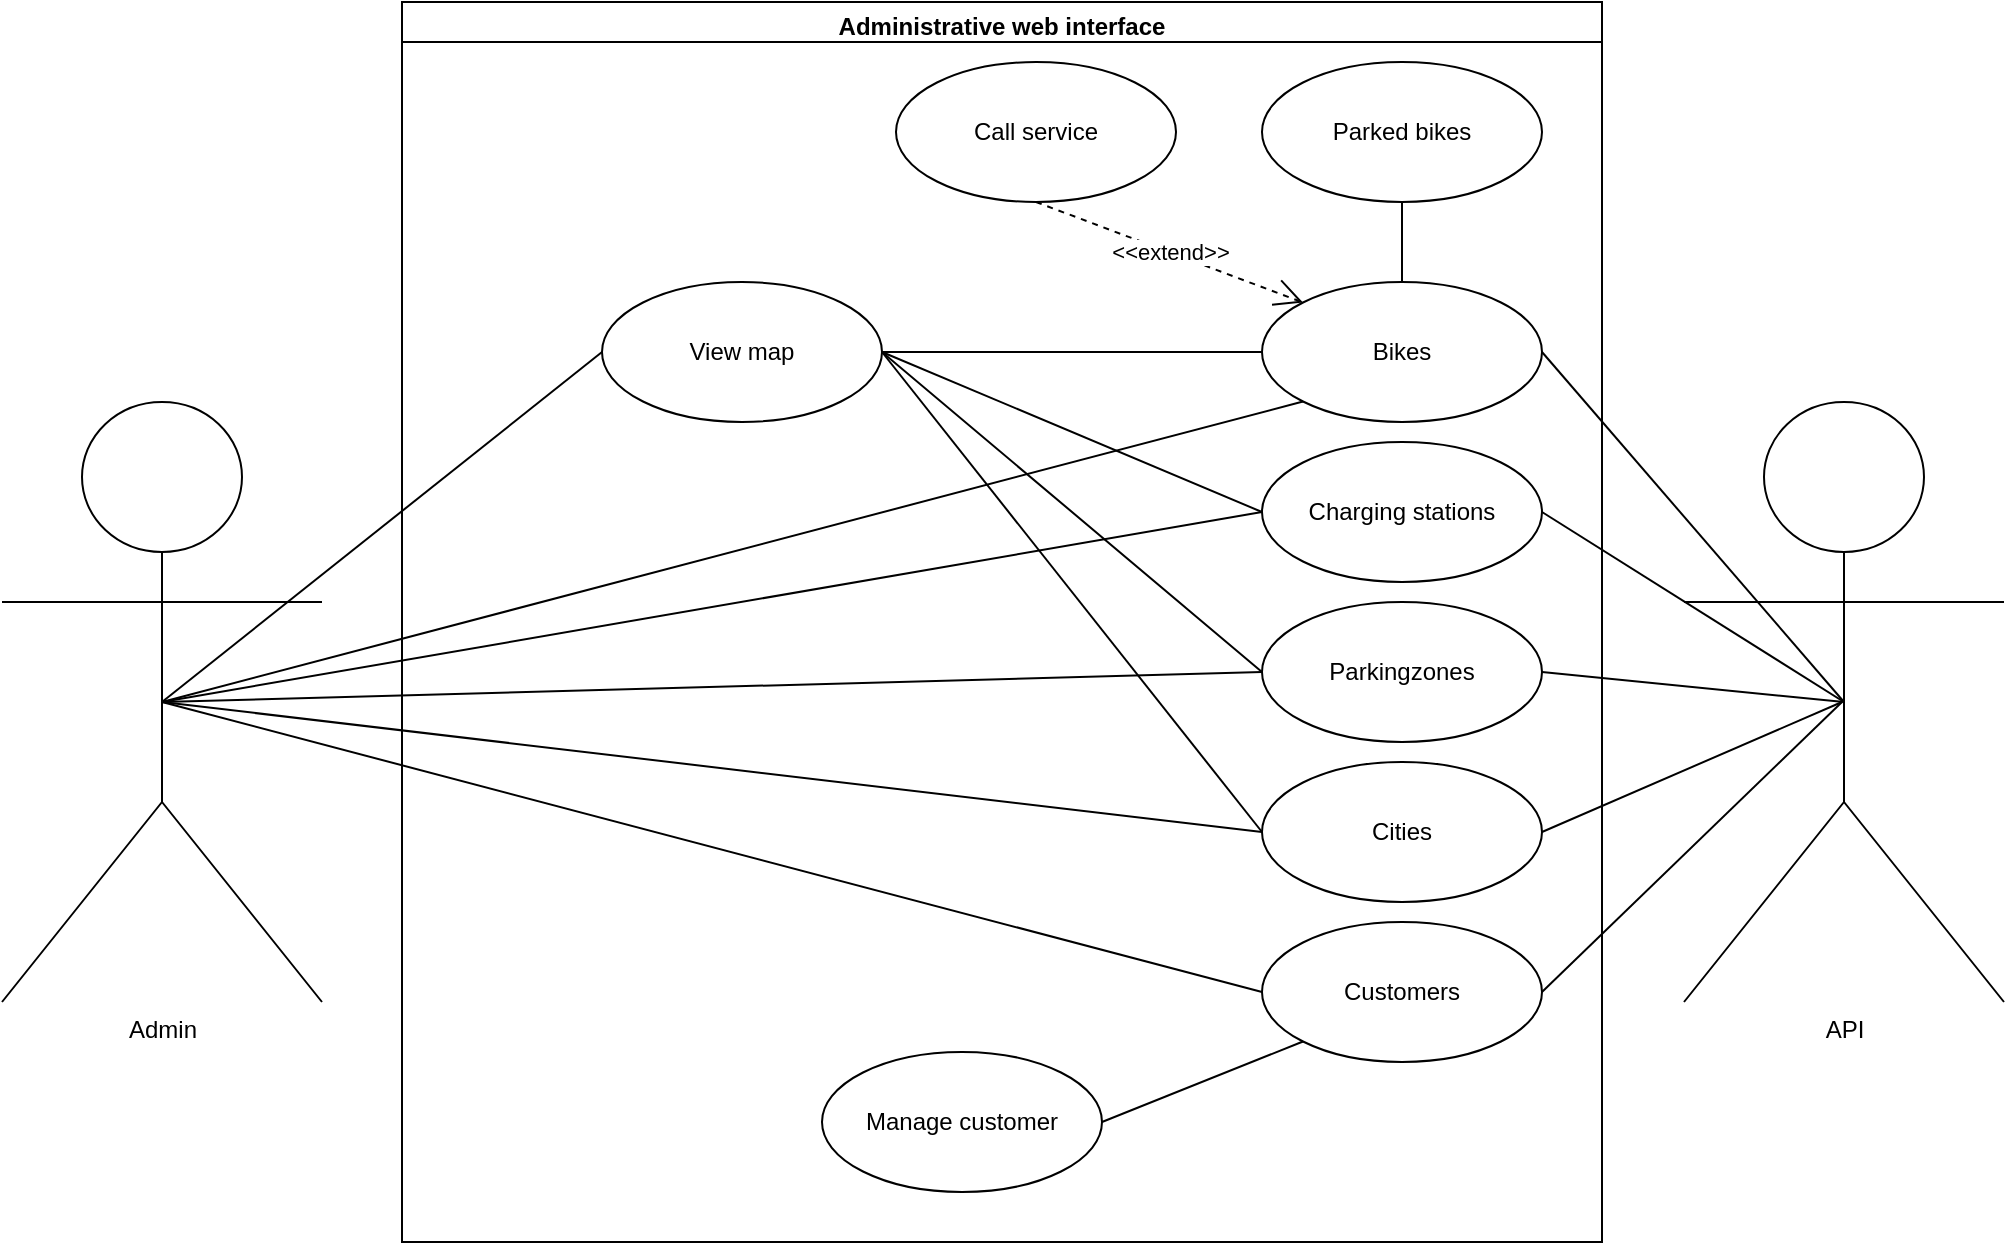 <mxfile version="17.4.6" type="device"><diagram id="5IQm5wwNzFw6OfyD1gDX" name="Page-1"><mxGraphModel dx="1422" dy="724" grid="1" gridSize="10" guides="1" tooltips="1" connect="1" arrows="1" fold="1" page="1" pageScale="1" pageWidth="827" pageHeight="1169" math="0" shadow="0"><root><mxCell id="0"/><mxCell id="1" parent="0"/><mxCell id="DXN5VfA9e-AhP60orMBQ-1" value="Administrative web interface" style="swimlane;gradientColor=none;fillColor=#FFFFFF;" parent="1" vertex="1"><mxGeometry x="440" y="60" width="600" height="620" as="geometry"/></mxCell><mxCell id="DXN5VfA9e-AhP60orMBQ-44" value="" style="whiteSpace=wrap;html=1;fillColor=#FFFFFF;gradientColor=none;" parent="DXN5VfA9e-AhP60orMBQ-1" vertex="1"><mxGeometry y="20" width="600" height="600" as="geometry"/></mxCell><mxCell id="DXN5VfA9e-AhP60orMBQ-5" value="View map" style="ellipse;whiteSpace=wrap;html=1;" parent="DXN5VfA9e-AhP60orMBQ-1" vertex="1"><mxGeometry x="100" y="140" width="140" height="70" as="geometry"/></mxCell><mxCell id="DXN5VfA9e-AhP60orMBQ-7" value="Charging stations" style="ellipse;whiteSpace=wrap;html=1;" parent="DXN5VfA9e-AhP60orMBQ-1" vertex="1"><mxGeometry x="430" y="220" width="140" height="70" as="geometry"/></mxCell><mxCell id="DXN5VfA9e-AhP60orMBQ-9" value="Parkingzones" style="ellipse;whiteSpace=wrap;html=1;" parent="DXN5VfA9e-AhP60orMBQ-1" vertex="1"><mxGeometry x="430" y="300" width="140" height="70" as="geometry"/></mxCell><mxCell id="DXN5VfA9e-AhP60orMBQ-10" value="Cities" style="ellipse;whiteSpace=wrap;html=1;" parent="DXN5VfA9e-AhP60orMBQ-1" vertex="1"><mxGeometry x="430" y="380" width="140" height="70" as="geometry"/></mxCell><mxCell id="DXN5VfA9e-AhP60orMBQ-11" value="Customers" style="ellipse;whiteSpace=wrap;html=1;" parent="DXN5VfA9e-AhP60orMBQ-1" vertex="1"><mxGeometry x="430" y="460" width="140" height="70" as="geometry"/></mxCell><mxCell id="DXN5VfA9e-AhP60orMBQ-26" value="Parked bikes" style="ellipse;whiteSpace=wrap;html=1;" parent="DXN5VfA9e-AhP60orMBQ-1" vertex="1"><mxGeometry x="430" y="30" width="140" height="70" as="geometry"/></mxCell><mxCell id="DXN5VfA9e-AhP60orMBQ-29" value="Manage customer" style="ellipse;whiteSpace=wrap;html=1;" parent="DXN5VfA9e-AhP60orMBQ-1" vertex="1"><mxGeometry x="210" y="525" width="140" height="70" as="geometry"/></mxCell><mxCell id="DXN5VfA9e-AhP60orMBQ-45" value="" style="endArrow=none;html=1;rounded=0;entryX=0;entryY=1;entryDx=0;entryDy=0;exitX=1;exitY=0.5;exitDx=0;exitDy=0;" parent="DXN5VfA9e-AhP60orMBQ-1" source="DXN5VfA9e-AhP60orMBQ-29" target="DXN5VfA9e-AhP60orMBQ-11" edge="1"><mxGeometry width="50" height="50" relative="1" as="geometry"><mxPoint x="240" y="370" as="sourcePoint"/><mxPoint x="290" y="320" as="targetPoint"/></mxGeometry></mxCell><mxCell id="DXN5VfA9e-AhP60orMBQ-8" value="Bikes" style="ellipse;whiteSpace=wrap;html=1;" parent="DXN5VfA9e-AhP60orMBQ-1" vertex="1"><mxGeometry x="430" y="140" width="140" height="70" as="geometry"/></mxCell><mxCell id="DXN5VfA9e-AhP60orMBQ-48" value="Call service" style="ellipse;whiteSpace=wrap;html=1;fillColor=#FFFFFF;gradientColor=none;" parent="DXN5VfA9e-AhP60orMBQ-1" vertex="1"><mxGeometry x="247" y="30" width="140" height="70" as="geometry"/></mxCell><mxCell id="DXN5VfA9e-AhP60orMBQ-50" value="&amp;lt;&amp;lt;extend&amp;gt;&amp;gt;" style="endArrow=open;endSize=12;dashed=1;html=1;rounded=0;exitX=0.5;exitY=1;exitDx=0;exitDy=0;entryX=0;entryY=0;entryDx=0;entryDy=0;" parent="DXN5VfA9e-AhP60orMBQ-1" source="DXN5VfA9e-AhP60orMBQ-48" target="DXN5VfA9e-AhP60orMBQ-8" edge="1"><mxGeometry width="160" relative="1" as="geometry"><mxPoint x="220.503" y="545.251" as="sourcePoint"/><mxPoint x="370" y="380" as="targetPoint"/></mxGeometry></mxCell><mxCell id="DXN5VfA9e-AhP60orMBQ-60" value="" style="endArrow=none;html=1;rounded=0;entryX=0.5;entryY=1;entryDx=0;entryDy=0;exitX=0.5;exitY=0;exitDx=0;exitDy=0;" parent="DXN5VfA9e-AhP60orMBQ-1" source="DXN5VfA9e-AhP60orMBQ-8" target="DXN5VfA9e-AhP60orMBQ-26" edge="1"><mxGeometry width="50" height="50" relative="1" as="geometry"><mxPoint x="230" y="200" as="sourcePoint"/><mxPoint x="170" y="270" as="targetPoint"/></mxGeometry></mxCell><mxCell id="DXN5VfA9e-AhP60orMBQ-62" value="" style="endArrow=none;html=1;rounded=0;entryX=0;entryY=0.5;entryDx=0;entryDy=0;exitX=1;exitY=0.5;exitDx=0;exitDy=0;" parent="DXN5VfA9e-AhP60orMBQ-1" source="DXN5VfA9e-AhP60orMBQ-5" target="DXN5VfA9e-AhP60orMBQ-7" edge="1"><mxGeometry width="50" height="50" relative="1" as="geometry"><mxPoint x="300" y="235" as="sourcePoint"/><mxPoint x="280.0" y="120" as="targetPoint"/></mxGeometry></mxCell><mxCell id="DXN5VfA9e-AhP60orMBQ-63" value="" style="endArrow=none;html=1;rounded=0;entryX=1;entryY=0.5;entryDx=0;entryDy=0;exitX=0;exitY=0.5;exitDx=0;exitDy=0;" parent="DXN5VfA9e-AhP60orMBQ-1" source="DXN5VfA9e-AhP60orMBQ-9" target="DXN5VfA9e-AhP60orMBQ-5" edge="1"><mxGeometry width="50" height="50" relative="1" as="geometry"><mxPoint x="290.0" y="260" as="sourcePoint"/><mxPoint x="300" y="235" as="targetPoint"/></mxGeometry></mxCell><mxCell id="DXN5VfA9e-AhP60orMBQ-64" value="" style="endArrow=none;html=1;rounded=0;entryX=1;entryY=0.5;entryDx=0;entryDy=0;exitX=0;exitY=0.5;exitDx=0;exitDy=0;" parent="DXN5VfA9e-AhP60orMBQ-1" source="DXN5VfA9e-AhP60orMBQ-10" target="DXN5VfA9e-AhP60orMBQ-5" edge="1"><mxGeometry width="50" height="50" relative="1" as="geometry"><mxPoint x="300.0" y="270" as="sourcePoint"/><mxPoint x="300" y="235" as="targetPoint"/></mxGeometry></mxCell><mxCell id="DXN5VfA9e-AhP60orMBQ-65" value="" style="endArrow=none;html=1;rounded=0;entryX=0;entryY=0.5;entryDx=0;entryDy=0;exitX=1;exitY=0.5;exitDx=0;exitDy=0;" parent="DXN5VfA9e-AhP60orMBQ-1" source="DXN5VfA9e-AhP60orMBQ-5" target="DXN5VfA9e-AhP60orMBQ-8" edge="1"><mxGeometry width="50" height="50" relative="1" as="geometry"><mxPoint x="160" y="385" as="sourcePoint"/><mxPoint x="160" y="300" as="targetPoint"/></mxGeometry></mxCell><mxCell id="DXN5VfA9e-AhP60orMBQ-3" value="&lt;div&gt;API&lt;/div&gt;" style="shape=umlActor;verticalLabelPosition=bottom;verticalAlign=top;html=1;outlineConnect=0;" parent="1" vertex="1"><mxGeometry x="1081" y="260" width="160" height="300" as="geometry"/></mxCell><mxCell id="DXN5VfA9e-AhP60orMBQ-12" value="" style="endArrow=none;html=1;rounded=0;entryX=0.5;entryY=0.5;entryDx=0;entryDy=0;entryPerimeter=0;exitX=1;exitY=0.5;exitDx=0;exitDy=0;" parent="1" source="DXN5VfA9e-AhP60orMBQ-7" target="DXN5VfA9e-AhP60orMBQ-3" edge="1"><mxGeometry width="50" height="50" relative="1" as="geometry"><mxPoint x="740" y="470" as="sourcePoint"/><mxPoint x="790" y="420" as="targetPoint"/></mxGeometry></mxCell><mxCell id="DXN5VfA9e-AhP60orMBQ-13" value="" style="endArrow=none;html=1;rounded=0;entryX=0.5;entryY=0.5;entryDx=0;entryDy=0;entryPerimeter=0;exitX=1;exitY=0.5;exitDx=0;exitDy=0;" parent="1" source="DXN5VfA9e-AhP60orMBQ-8" target="DXN5VfA9e-AhP60orMBQ-3" edge="1"><mxGeometry width="50" height="50" relative="1" as="geometry"><mxPoint x="740" y="470" as="sourcePoint"/><mxPoint x="790" y="420" as="targetPoint"/></mxGeometry></mxCell><mxCell id="DXN5VfA9e-AhP60orMBQ-14" value="" style="endArrow=none;html=1;rounded=0;entryX=0.5;entryY=0.5;entryDx=0;entryDy=0;entryPerimeter=0;exitX=1;exitY=0.5;exitDx=0;exitDy=0;" parent="1" source="DXN5VfA9e-AhP60orMBQ-9" target="DXN5VfA9e-AhP60orMBQ-3" edge="1"><mxGeometry width="50" height="50" relative="1" as="geometry"><mxPoint x="740" y="470" as="sourcePoint"/><mxPoint x="790" y="420" as="targetPoint"/></mxGeometry></mxCell><mxCell id="DXN5VfA9e-AhP60orMBQ-15" value="" style="endArrow=none;html=1;rounded=0;exitX=1;exitY=0.5;exitDx=0;exitDy=0;" parent="1" source="DXN5VfA9e-AhP60orMBQ-10" edge="1"><mxGeometry width="50" height="50" relative="1" as="geometry"><mxPoint x="740" y="470" as="sourcePoint"/><mxPoint x="1160" y="410" as="targetPoint"/></mxGeometry></mxCell><mxCell id="DXN5VfA9e-AhP60orMBQ-16" value="" style="endArrow=none;html=1;rounded=0;exitX=1;exitY=0.5;exitDx=0;exitDy=0;" parent="1" source="DXN5VfA9e-AhP60orMBQ-11" edge="1"><mxGeometry width="50" height="50" relative="1" as="geometry"><mxPoint x="740" y="470" as="sourcePoint"/><mxPoint x="1160" y="410" as="targetPoint"/></mxGeometry></mxCell><mxCell id="DXN5VfA9e-AhP60orMBQ-39" value="Admin" style="shape=umlActor;verticalLabelPosition=bottom;verticalAlign=top;html=1;outlineConnect=0;" parent="1" vertex="1"><mxGeometry x="240" y="260" width="160" height="300" as="geometry"/></mxCell><mxCell id="DXN5VfA9e-AhP60orMBQ-43" value="" style="endArrow=none;html=1;rounded=0;entryX=0;entryY=0.5;entryDx=0;entryDy=0;exitX=0.5;exitY=0.5;exitDx=0;exitDy=0;exitPerimeter=0;" parent="1" source="DXN5VfA9e-AhP60orMBQ-39" target="DXN5VfA9e-AhP60orMBQ-11" edge="1"><mxGeometry width="50" height="50" relative="1" as="geometry"><mxPoint x="600" y="445" as="sourcePoint"/><mxPoint x="730" y="420" as="targetPoint"/></mxGeometry></mxCell><mxCell id="DXN5VfA9e-AhP60orMBQ-68" value="" style="endArrow=none;html=1;rounded=0;entryX=0;entryY=0.5;entryDx=0;entryDy=0;exitX=0.5;exitY=0.5;exitDx=0;exitDy=0;exitPerimeter=0;" parent="1" source="DXN5VfA9e-AhP60orMBQ-39" target="DXN5VfA9e-AhP60orMBQ-10" edge="1"><mxGeometry width="50" height="50" relative="1" as="geometry"><mxPoint x="600" y="445" as="sourcePoint"/><mxPoint x="900" y="265" as="targetPoint"/></mxGeometry></mxCell><mxCell id="DXN5VfA9e-AhP60orMBQ-67" value="" style="endArrow=none;html=1;rounded=0;entryX=0;entryY=0.5;entryDx=0;entryDy=0;exitX=0.5;exitY=0.5;exitDx=0;exitDy=0;exitPerimeter=0;" parent="1" source="DXN5VfA9e-AhP60orMBQ-39" target="DXN5VfA9e-AhP60orMBQ-9" edge="1"><mxGeometry width="50" height="50" relative="1" as="geometry"><mxPoint x="600" y="445" as="sourcePoint"/><mxPoint x="890" y="255" as="targetPoint"/></mxGeometry></mxCell><mxCell id="DXN5VfA9e-AhP60orMBQ-66" value="" style="endArrow=none;html=1;rounded=0;entryX=0;entryY=0.5;entryDx=0;entryDy=0;exitX=0.5;exitY=0.5;exitDx=0;exitDy=0;exitPerimeter=0;" parent="1" source="DXN5VfA9e-AhP60orMBQ-39" target="DXN5VfA9e-AhP60orMBQ-7" edge="1"><mxGeometry width="50" height="50" relative="1" as="geometry"><mxPoint x="600" y="445" as="sourcePoint"/><mxPoint x="880" y="245" as="targetPoint"/></mxGeometry></mxCell><mxCell id="DXN5VfA9e-AhP60orMBQ-61" value="" style="endArrow=none;html=1;rounded=0;entryX=0;entryY=1;entryDx=0;entryDy=0;exitX=0.5;exitY=0.5;exitDx=0;exitDy=0;exitPerimeter=0;" parent="1" source="DXN5VfA9e-AhP60orMBQ-39" target="DXN5VfA9e-AhP60orMBQ-8" edge="1"><mxGeometry width="50" height="50" relative="1" as="geometry"><mxPoint x="740" y="295" as="sourcePoint"/><mxPoint x="710.0" y="170" as="targetPoint"/></mxGeometry></mxCell><mxCell id="b8Rz01EYyQuEDWzsbjU7-1" value="" style="endArrow=none;html=1;rounded=0;entryX=0;entryY=0.5;entryDx=0;entryDy=0;exitX=0.5;exitY=0.5;exitDx=0;exitDy=0;exitPerimeter=0;" edge="1" parent="1" source="DXN5VfA9e-AhP60orMBQ-39" target="DXN5VfA9e-AhP60orMBQ-5"><mxGeometry width="50" height="50" relative="1" as="geometry"><mxPoint x="690" y="460" as="sourcePoint"/><mxPoint x="740" y="410" as="targetPoint"/></mxGeometry></mxCell></root></mxGraphModel></diagram></mxfile>